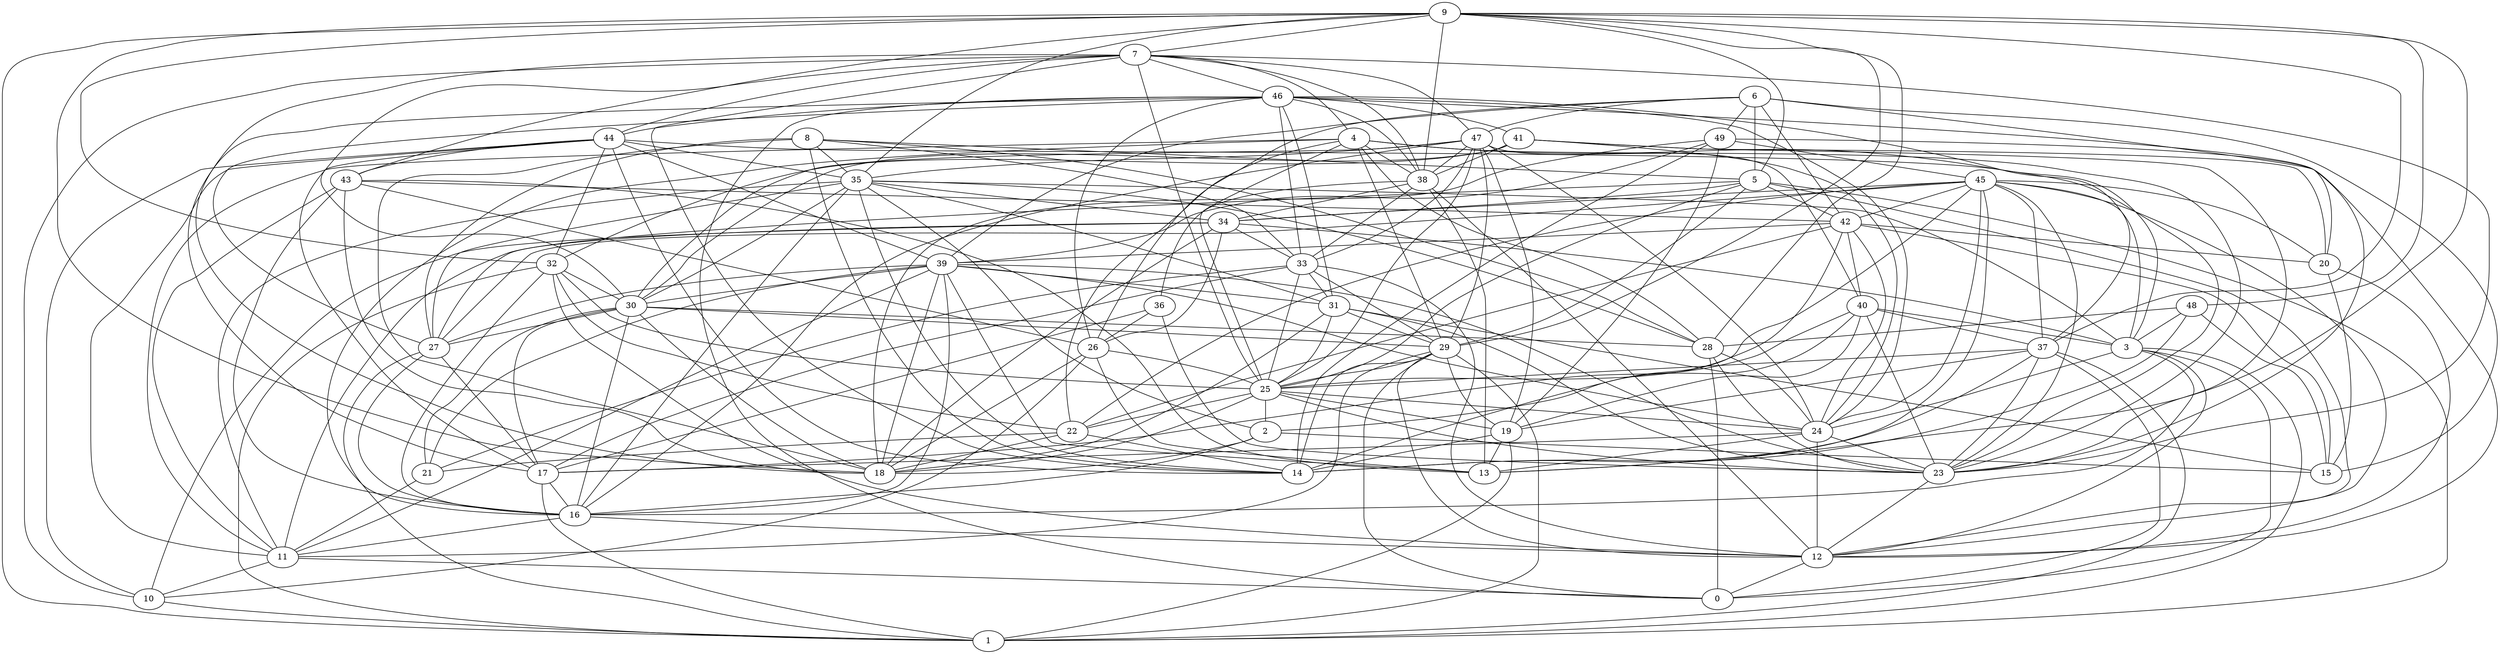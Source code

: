 digraph GG_graph {

subgraph G_graph {
edge [color = black]
"39" -> "11" [dir = none]
"39" -> "30" [dir = none]
"11" -> "10" [dir = none]
"35" -> "34" [dir = none]
"35" -> "11" [dir = none]
"35" -> "31" [dir = none]
"35" -> "27" [dir = none]
"27" -> "16" [dir = none]
"33" -> "31" [dir = none]
"33" -> "21" [dir = none]
"20" -> "15" [dir = none]
"28" -> "23" [dir = none]
"41" -> "38" [dir = none]
"41" -> "23" [dir = none]
"41" -> "20" [dir = none]
"41" -> "32" [dir = none]
"31" -> "25" [dir = none]
"31" -> "23" [dir = none]
"31" -> "18" [dir = none]
"31" -> "29" [dir = none]
"46" -> "37" [dir = none]
"46" -> "0" [dir = none]
"46" -> "44" [dir = none]
"46" -> "23" [dir = none]
"46" -> "17" [dir = none]
"46" -> "31" [dir = none]
"7" -> "4" [dir = none]
"29" -> "1" [dir = none]
"29" -> "12" [dir = none]
"29" -> "14" [dir = none]
"37" -> "25" [dir = none]
"26" -> "13" [dir = none]
"26" -> "10" [dir = none]
"32" -> "12" [dir = none]
"25" -> "19" [dir = none]
"2" -> "18" [dir = none]
"2" -> "16" [dir = none]
"9" -> "7" [dir = none]
"9" -> "18" [dir = none]
"9" -> "32" [dir = none]
"22" -> "14" [dir = none]
"47" -> "30" [dir = none]
"47" -> "29" [dir = none]
"47" -> "24" [dir = none]
"16" -> "11" [dir = none]
"8" -> "33" [dir = none]
"8" -> "35" [dir = none]
"8" -> "5" [dir = none]
"8" -> "18" [dir = none]
"8" -> "28" [dir = none]
"38" -> "33" [dir = none]
"38" -> "36" [dir = none]
"38" -> "13" [dir = none]
"48" -> "3" [dir = none]
"48" -> "14" [dir = none]
"4" -> "25" [dir = none]
"4" -> "16" [dir = none]
"4" -> "29" [dir = none]
"49" -> "14" [dir = none]
"49" -> "45" [dir = none]
"42" -> "14" [dir = none]
"42" -> "24" [dir = none]
"42" -> "15" [dir = none]
"42" -> "22" [dir = none]
"43" -> "11" [dir = none]
"36" -> "26" [dir = none]
"36" -> "23" [dir = none]
"36" -> "17" [dir = none]
"12" -> "0" [dir = none]
"44" -> "17" [dir = none]
"44" -> "35" [dir = none]
"44" -> "10" [dir = none]
"44" -> "43" [dir = none]
"44" -> "14" [dir = none]
"40" -> "17" [dir = none]
"40" -> "3" [dir = none]
"40" -> "19" [dir = none]
"40" -> "37" [dir = none]
"17" -> "16" [dir = none]
"30" -> "16" [dir = none]
"30" -> "21" [dir = none]
"30" -> "17" [dir = none]
"30" -> "27" [dir = none]
"6" -> "15" [dir = none]
"6" -> "5" [dir = none]
"6" -> "26" [dir = none]
"3" -> "12" [dir = none]
"3" -> "1" [dir = none]
"3" -> "0" [dir = none]
"45" -> "42" [dir = none]
"45" -> "23" [dir = none]
"45" -> "20" [dir = none]
"45" -> "3" [dir = none]
"24" -> "12" [dir = none]
"5" -> "25" [dir = none]
"5" -> "42" [dir = none]
"5" -> "12" [dir = none]
"5" -> "34" [dir = none]
"8" -> "14" [dir = none]
"47" -> "25" [dir = none]
"46" -> "33" [dir = none]
"38" -> "12" [dir = none]
"40" -> "2" [dir = none]
"45" -> "27" [dir = none]
"31" -> "15" [dir = none]
"30" -> "28" [dir = none]
"43" -> "26" [dir = none]
"33" -> "25" [dir = none]
"25" -> "18" [dir = none]
"22" -> "18" [dir = none]
"16" -> "12" [dir = none]
"33" -> "12" [dir = none]
"47" -> "16" [dir = none]
"32" -> "25" [dir = none]
"4" -> "38" [dir = none]
"43" -> "16" [dir = none]
"2" -> "15" [dir = none]
"7" -> "30" [dir = none]
"47" -> "19" [dir = none]
"44" -> "23" [dir = none]
"9" -> "38" [dir = none]
"37" -> "14" [dir = none]
"22" -> "21" [dir = none]
"49" -> "18" [dir = none]
"6" -> "42" [dir = none]
"28" -> "24" [dir = none]
"9" -> "35" [dir = none]
"45" -> "37" [dir = none]
"32" -> "16" [dir = none]
"8" -> "27" [dir = none]
"29" -> "25" [dir = none]
"7" -> "10" [dir = none]
"45" -> "24" [dir = none]
"46" -> "41" [dir = none]
"46" -> "27" [dir = none]
"48" -> "15" [dir = none]
"34" -> "11" [dir = none]
"39" -> "31" [dir = none]
"6" -> "49" [dir = none]
"27" -> "17" [dir = none]
"17" -> "1" [dir = none]
"7" -> "23" [dir = none]
"3" -> "16" [dir = none]
"32" -> "22" [dir = none]
"42" -> "39" [dir = none]
"27" -> "1" [dir = none]
"26" -> "25" [dir = none]
"35" -> "30" [dir = none]
"7" -> "25" [dir = none]
"24" -> "13" [dir = none]
"9" -> "29" [dir = none]
"47" -> "35" [dir = none]
"30" -> "29" [dir = none]
"9" -> "28" [dir = none]
"7" -> "46" [dir = none]
"7" -> "18" [dir = none]
"33" -> "29" [dir = none]
"37" -> "1" [dir = none]
"34" -> "10" [dir = none]
"9" -> "5" [dir = none]
"7" -> "38" [dir = none]
"39" -> "18" [dir = none]
"33" -> "17" [dir = none]
"25" -> "24" [dir = none]
"41" -> "24" [dir = none]
"42" -> "20" [dir = none]
"7" -> "47" [dir = none]
"35" -> "3" [dir = none]
"5" -> "1" [dir = none]
"19" -> "1" [dir = none]
"40" -> "23" [dir = none]
"9" -> "13" [dir = none]
"35" -> "14" [dir = none]
"30" -> "18" [dir = none]
"44" -> "32" [dir = none]
"6" -> "39" [dir = none]
"21" -> "11" [dir = none]
"39" -> "23" [dir = none]
"4" -> "11" [dir = none]
"19" -> "14" [dir = none]
"49" -> "19" [dir = none]
"41" -> "30" [dir = none]
"43" -> "42" [dir = none]
"34" -> "18" [dir = none]
"49" -> "39" [dir = none]
"47" -> "33" [dir = none]
"4" -> "22" [dir = none]
"25" -> "23" [dir = none]
"44" -> "39" [dir = none]
"47" -> "40" [dir = none]
"32" -> "30" [dir = none]
"34" -> "3" [dir = none]
"5" -> "27" [dir = none]
"34" -> "26" [dir = none]
"45" -> "22" [dir = none]
"37" -> "19" [dir = none]
"6" -> "20" [dir = none]
"4" -> "23" [dir = none]
"39" -> "16" [dir = none]
"44" -> "11" [dir = none]
"45" -> "13" [dir = none]
"43" -> "13" [dir = none]
"46" -> "26" [dir = none]
"42" -> "40" [dir = none]
"29" -> "0" [dir = none]
"45" -> "34" [dir = none]
"25" -> "22" [dir = none]
"45" -> "12" [dir = none]
"25" -> "2" [dir = none]
"35" -> "16" [dir = none]
"10" -> "1" [dir = none]
"49" -> "12" [dir = none]
"3" -> "24" [dir = none]
"39" -> "24" [dir = none]
"32" -> "1" [dir = none]
"46" -> "38" [dir = none]
"24" -> "23" [dir = none]
"9" -> "43" [dir = none]
"39" -> "13" [dir = none]
"35" -> "2" [dir = none]
"37" -> "23" [dir = none]
"29" -> "11" [dir = none]
"34" -> "33" [dir = none]
"39" -> "21" [dir = none]
"45" -> "25" [dir = none]
"39" -> "27" [dir = none]
"11" -> "0" [dir = none]
"20" -> "12" [dir = none]
"7" -> "44" [dir = none]
"28" -> "0" [dir = none]
"47" -> "38" [dir = none]
"9" -> "1" [dir = none]
"46" -> "24" [dir = none]
"37" -> "0" [dir = none]
"43" -> "18" [dir = none]
"9" -> "37" [dir = none]
"48" -> "28" [dir = none]
"5" -> "29" [dir = none]
"35" -> "28" [dir = none]
"4" -> "3" [dir = none]
"4" -> "28" [dir = none]
"23" -> "12" [dir = none]
"9" -> "48" [dir = none]
"38" -> "34" [dir = none]
"29" -> "19" [dir = none]
"6" -> "47" [dir = none]
"26" -> "18" [dir = none]
"19" -> "13" [dir = none]
"24" -> "17" [dir = none]
"7" -> "14" [dir = none]
}

}

